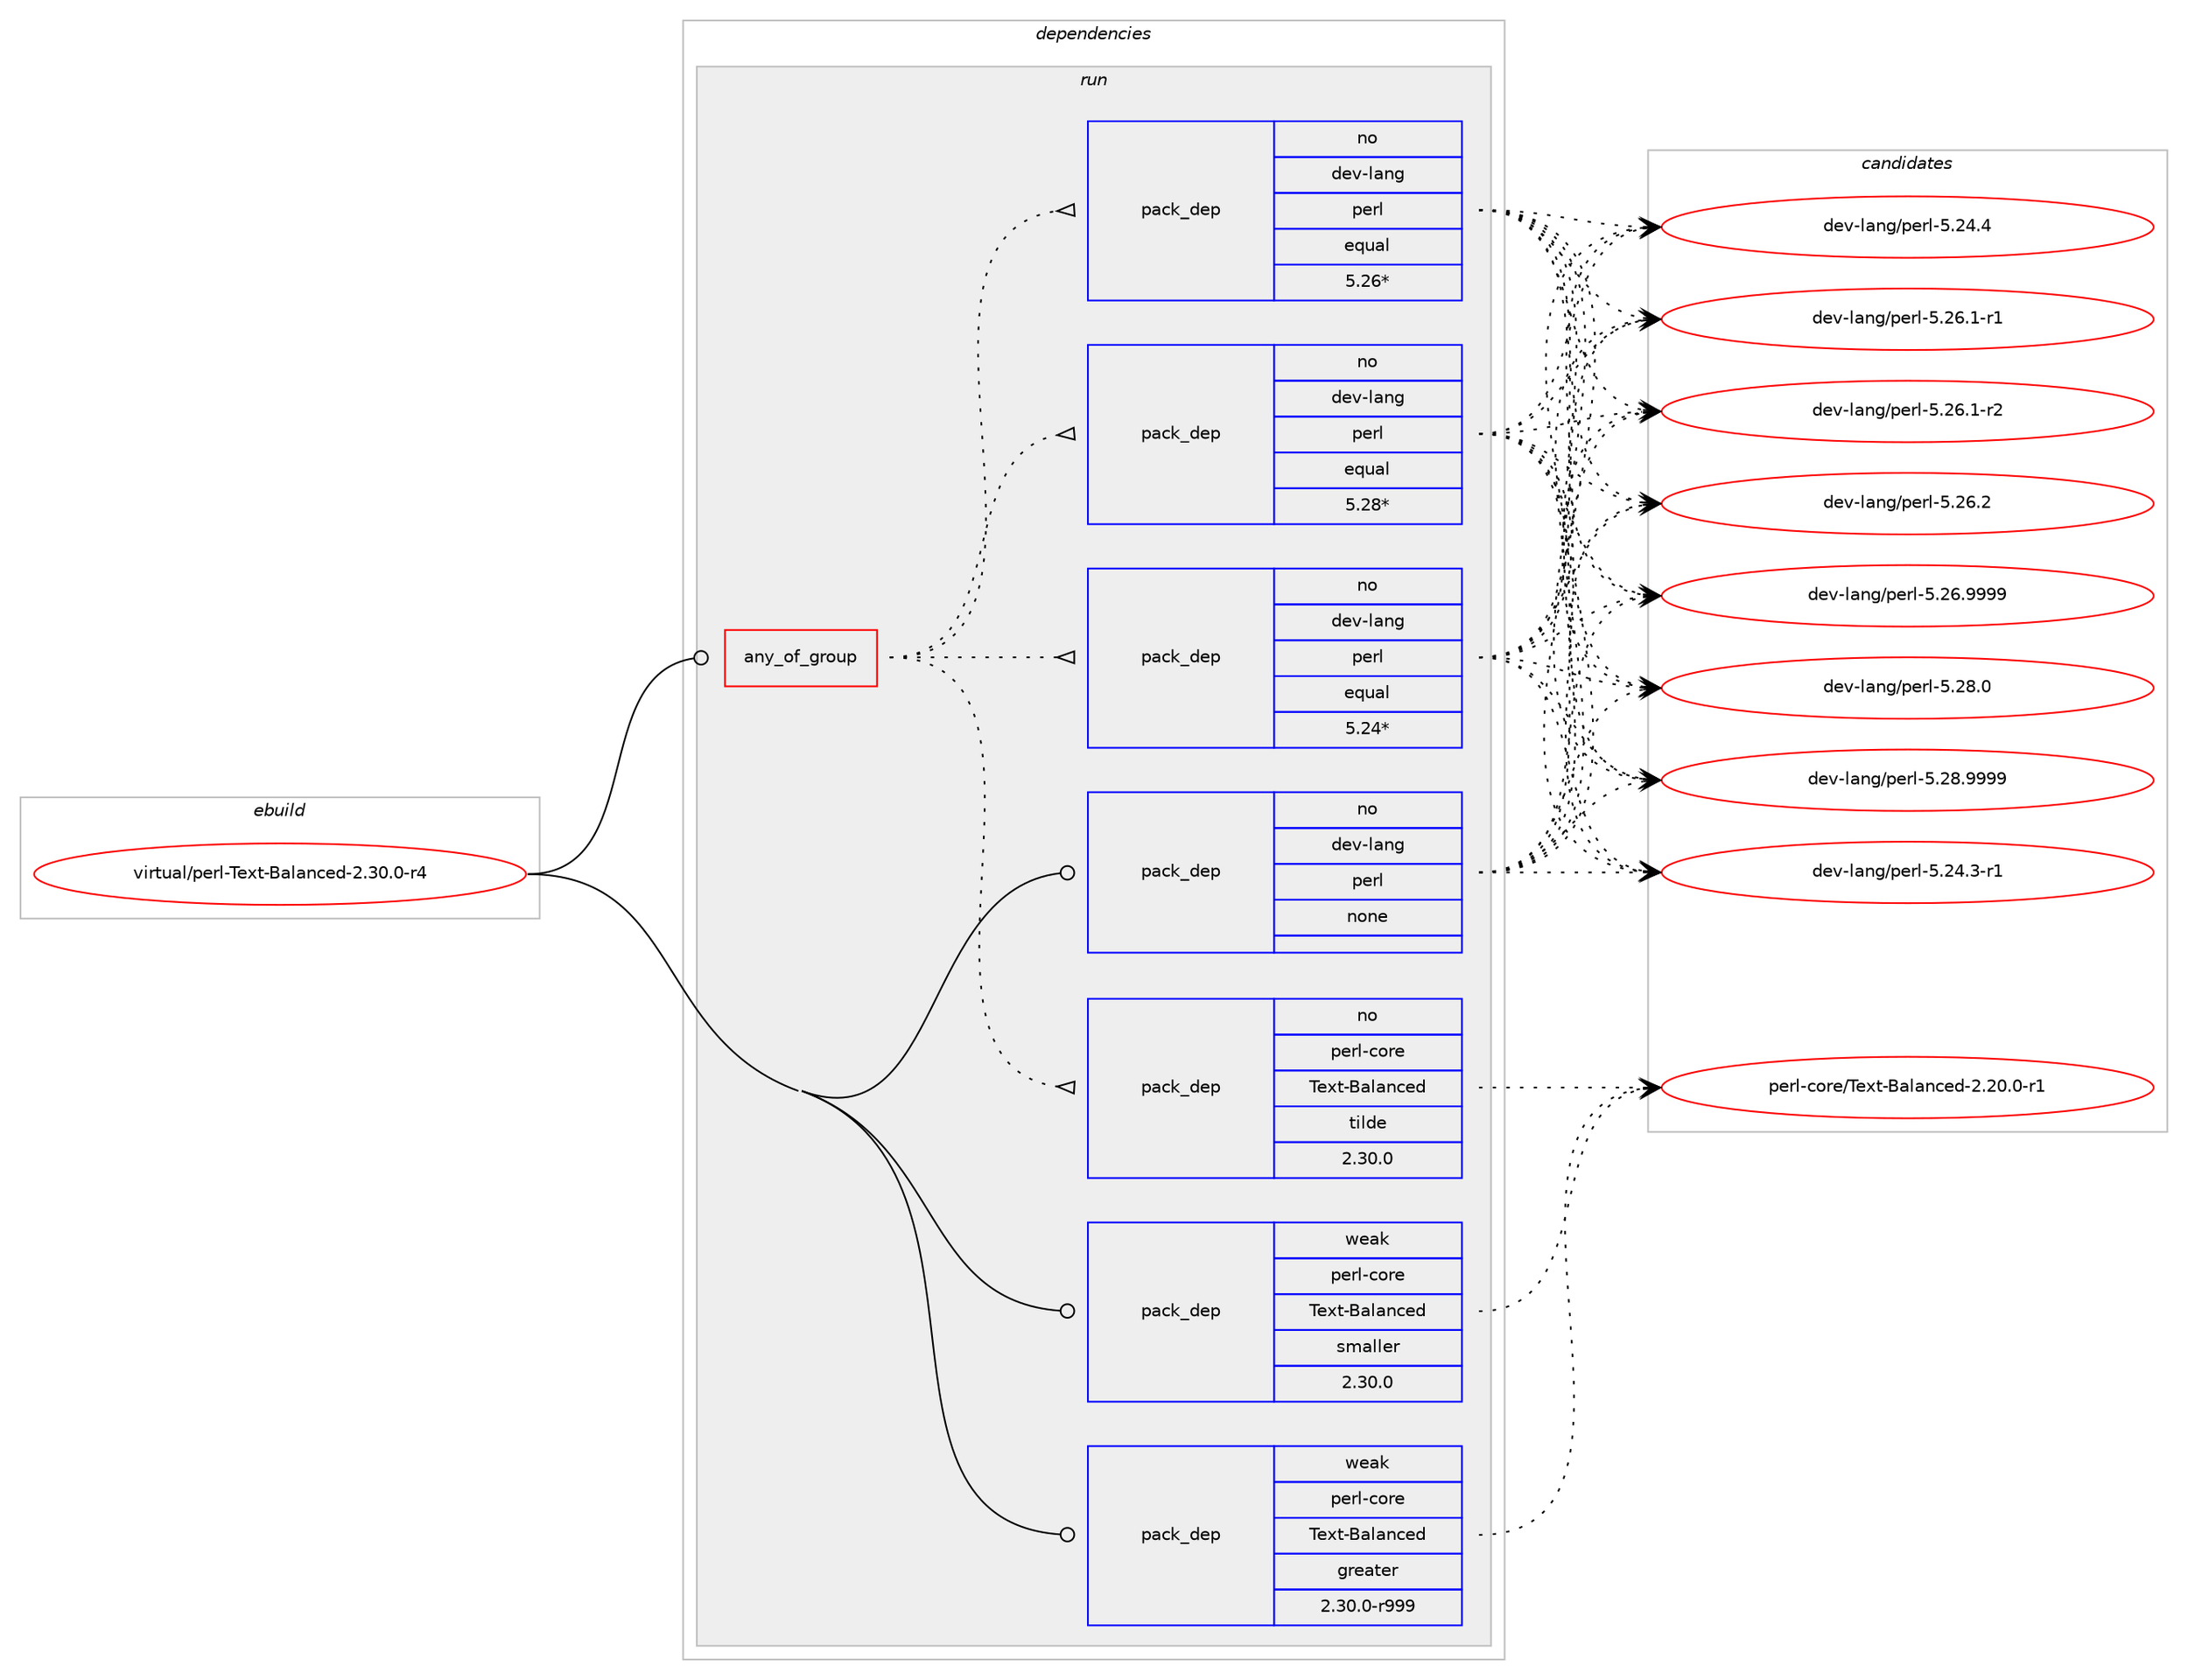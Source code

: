 digraph prolog {

# *************
# Graph options
# *************

newrank=true;
concentrate=true;
compound=true;
graph [rankdir=LR,fontname=Helvetica,fontsize=10,ranksep=1.5];#, ranksep=2.5, nodesep=0.2];
edge  [arrowhead=vee];
node  [fontname=Helvetica,fontsize=10];

# **********
# The ebuild
# **********

subgraph cluster_leftcol {
color=gray;
rank=same;
label=<<i>ebuild</i>>;
id [label="virtual/perl-Text-Balanced-2.30.0-r4", color=red, width=4, href="../virtual/perl-Text-Balanced-2.30.0-r4.svg"];
}

# ****************
# The dependencies
# ****************

subgraph cluster_midcol {
color=gray;
label=<<i>dependencies</i>>;
subgraph cluster_compile {
fillcolor="#eeeeee";
style=filled;
label=<<i>compile</i>>;
}
subgraph cluster_compileandrun {
fillcolor="#eeeeee";
style=filled;
label=<<i>compile and run</i>>;
}
subgraph cluster_run {
fillcolor="#eeeeee";
style=filled;
label=<<i>run</i>>;
subgraph any134 {
dependency3828 [label=<<TABLE BORDER="0" CELLBORDER="1" CELLSPACING="0" CELLPADDING="4"><TR><TD CELLPADDING="10">any_of_group</TD></TR></TABLE>>, shape=none, color=red];subgraph pack3155 {
dependency3829 [label=<<TABLE BORDER="0" CELLBORDER="1" CELLSPACING="0" CELLPADDING="4" WIDTH="220"><TR><TD ROWSPAN="6" CELLPADDING="30">pack_dep</TD></TR><TR><TD WIDTH="110">no</TD></TR><TR><TD>dev-lang</TD></TR><TR><TD>perl</TD></TR><TR><TD>equal</TD></TR><TR><TD>5.28*</TD></TR></TABLE>>, shape=none, color=blue];
}
dependency3828:e -> dependency3829:w [weight=20,style="dotted",arrowhead="oinv"];
subgraph pack3156 {
dependency3830 [label=<<TABLE BORDER="0" CELLBORDER="1" CELLSPACING="0" CELLPADDING="4" WIDTH="220"><TR><TD ROWSPAN="6" CELLPADDING="30">pack_dep</TD></TR><TR><TD WIDTH="110">no</TD></TR><TR><TD>dev-lang</TD></TR><TR><TD>perl</TD></TR><TR><TD>equal</TD></TR><TR><TD>5.26*</TD></TR></TABLE>>, shape=none, color=blue];
}
dependency3828:e -> dependency3830:w [weight=20,style="dotted",arrowhead="oinv"];
subgraph pack3157 {
dependency3831 [label=<<TABLE BORDER="0" CELLBORDER="1" CELLSPACING="0" CELLPADDING="4" WIDTH="220"><TR><TD ROWSPAN="6" CELLPADDING="30">pack_dep</TD></TR><TR><TD WIDTH="110">no</TD></TR><TR><TD>dev-lang</TD></TR><TR><TD>perl</TD></TR><TR><TD>equal</TD></TR><TR><TD>5.24*</TD></TR></TABLE>>, shape=none, color=blue];
}
dependency3828:e -> dependency3831:w [weight=20,style="dotted",arrowhead="oinv"];
subgraph pack3158 {
dependency3832 [label=<<TABLE BORDER="0" CELLBORDER="1" CELLSPACING="0" CELLPADDING="4" WIDTH="220"><TR><TD ROWSPAN="6" CELLPADDING="30">pack_dep</TD></TR><TR><TD WIDTH="110">no</TD></TR><TR><TD>perl-core</TD></TR><TR><TD>Text-Balanced</TD></TR><TR><TD>tilde</TD></TR><TR><TD>2.30.0</TD></TR></TABLE>>, shape=none, color=blue];
}
dependency3828:e -> dependency3832:w [weight=20,style="dotted",arrowhead="oinv"];
}
id:e -> dependency3828:w [weight=20,style="solid",arrowhead="odot"];
subgraph pack3159 {
dependency3833 [label=<<TABLE BORDER="0" CELLBORDER="1" CELLSPACING="0" CELLPADDING="4" WIDTH="220"><TR><TD ROWSPAN="6" CELLPADDING="30">pack_dep</TD></TR><TR><TD WIDTH="110">no</TD></TR><TR><TD>dev-lang</TD></TR><TR><TD>perl</TD></TR><TR><TD>none</TD></TR><TR><TD></TD></TR></TABLE>>, shape=none, color=blue];
}
id:e -> dependency3833:w [weight=20,style="solid",arrowhead="odot"];
subgraph pack3160 {
dependency3834 [label=<<TABLE BORDER="0" CELLBORDER="1" CELLSPACING="0" CELLPADDING="4" WIDTH="220"><TR><TD ROWSPAN="6" CELLPADDING="30">pack_dep</TD></TR><TR><TD WIDTH="110">weak</TD></TR><TR><TD>perl-core</TD></TR><TR><TD>Text-Balanced</TD></TR><TR><TD>greater</TD></TR><TR><TD>2.30.0-r999</TD></TR></TABLE>>, shape=none, color=blue];
}
id:e -> dependency3834:w [weight=20,style="solid",arrowhead="odot"];
subgraph pack3161 {
dependency3835 [label=<<TABLE BORDER="0" CELLBORDER="1" CELLSPACING="0" CELLPADDING="4" WIDTH="220"><TR><TD ROWSPAN="6" CELLPADDING="30">pack_dep</TD></TR><TR><TD WIDTH="110">weak</TD></TR><TR><TD>perl-core</TD></TR><TR><TD>Text-Balanced</TD></TR><TR><TD>smaller</TD></TR><TR><TD>2.30.0</TD></TR></TABLE>>, shape=none, color=blue];
}
id:e -> dependency3835:w [weight=20,style="solid",arrowhead="odot"];
}
}

# **************
# The candidates
# **************

subgraph cluster_choices {
rank=same;
color=gray;
label=<<i>candidates</i>>;

subgraph choice3155 {
color=black;
nodesep=1;
choice100101118451089711010347112101114108455346505246514511449 [label="dev-lang/perl-5.24.3-r1", color=red, width=4,href="../dev-lang/perl-5.24.3-r1.svg"];
choice10010111845108971101034711210111410845534650524652 [label="dev-lang/perl-5.24.4", color=red, width=4,href="../dev-lang/perl-5.24.4.svg"];
choice100101118451089711010347112101114108455346505446494511449 [label="dev-lang/perl-5.26.1-r1", color=red, width=4,href="../dev-lang/perl-5.26.1-r1.svg"];
choice100101118451089711010347112101114108455346505446494511450 [label="dev-lang/perl-5.26.1-r2", color=red, width=4,href="../dev-lang/perl-5.26.1-r2.svg"];
choice10010111845108971101034711210111410845534650544650 [label="dev-lang/perl-5.26.2", color=red, width=4,href="../dev-lang/perl-5.26.2.svg"];
choice10010111845108971101034711210111410845534650544657575757 [label="dev-lang/perl-5.26.9999", color=red, width=4,href="../dev-lang/perl-5.26.9999.svg"];
choice10010111845108971101034711210111410845534650564648 [label="dev-lang/perl-5.28.0", color=red, width=4,href="../dev-lang/perl-5.28.0.svg"];
choice10010111845108971101034711210111410845534650564657575757 [label="dev-lang/perl-5.28.9999", color=red, width=4,href="../dev-lang/perl-5.28.9999.svg"];
dependency3829:e -> choice100101118451089711010347112101114108455346505246514511449:w [style=dotted,weight="100"];
dependency3829:e -> choice10010111845108971101034711210111410845534650524652:w [style=dotted,weight="100"];
dependency3829:e -> choice100101118451089711010347112101114108455346505446494511449:w [style=dotted,weight="100"];
dependency3829:e -> choice100101118451089711010347112101114108455346505446494511450:w [style=dotted,weight="100"];
dependency3829:e -> choice10010111845108971101034711210111410845534650544650:w [style=dotted,weight="100"];
dependency3829:e -> choice10010111845108971101034711210111410845534650544657575757:w [style=dotted,weight="100"];
dependency3829:e -> choice10010111845108971101034711210111410845534650564648:w [style=dotted,weight="100"];
dependency3829:e -> choice10010111845108971101034711210111410845534650564657575757:w [style=dotted,weight="100"];
}
subgraph choice3156 {
color=black;
nodesep=1;
choice100101118451089711010347112101114108455346505246514511449 [label="dev-lang/perl-5.24.3-r1", color=red, width=4,href="../dev-lang/perl-5.24.3-r1.svg"];
choice10010111845108971101034711210111410845534650524652 [label="dev-lang/perl-5.24.4", color=red, width=4,href="../dev-lang/perl-5.24.4.svg"];
choice100101118451089711010347112101114108455346505446494511449 [label="dev-lang/perl-5.26.1-r1", color=red, width=4,href="../dev-lang/perl-5.26.1-r1.svg"];
choice100101118451089711010347112101114108455346505446494511450 [label="dev-lang/perl-5.26.1-r2", color=red, width=4,href="../dev-lang/perl-5.26.1-r2.svg"];
choice10010111845108971101034711210111410845534650544650 [label="dev-lang/perl-5.26.2", color=red, width=4,href="../dev-lang/perl-5.26.2.svg"];
choice10010111845108971101034711210111410845534650544657575757 [label="dev-lang/perl-5.26.9999", color=red, width=4,href="../dev-lang/perl-5.26.9999.svg"];
choice10010111845108971101034711210111410845534650564648 [label="dev-lang/perl-5.28.0", color=red, width=4,href="../dev-lang/perl-5.28.0.svg"];
choice10010111845108971101034711210111410845534650564657575757 [label="dev-lang/perl-5.28.9999", color=red, width=4,href="../dev-lang/perl-5.28.9999.svg"];
dependency3830:e -> choice100101118451089711010347112101114108455346505246514511449:w [style=dotted,weight="100"];
dependency3830:e -> choice10010111845108971101034711210111410845534650524652:w [style=dotted,weight="100"];
dependency3830:e -> choice100101118451089711010347112101114108455346505446494511449:w [style=dotted,weight="100"];
dependency3830:e -> choice100101118451089711010347112101114108455346505446494511450:w [style=dotted,weight="100"];
dependency3830:e -> choice10010111845108971101034711210111410845534650544650:w [style=dotted,weight="100"];
dependency3830:e -> choice10010111845108971101034711210111410845534650544657575757:w [style=dotted,weight="100"];
dependency3830:e -> choice10010111845108971101034711210111410845534650564648:w [style=dotted,weight="100"];
dependency3830:e -> choice10010111845108971101034711210111410845534650564657575757:w [style=dotted,weight="100"];
}
subgraph choice3157 {
color=black;
nodesep=1;
choice100101118451089711010347112101114108455346505246514511449 [label="dev-lang/perl-5.24.3-r1", color=red, width=4,href="../dev-lang/perl-5.24.3-r1.svg"];
choice10010111845108971101034711210111410845534650524652 [label="dev-lang/perl-5.24.4", color=red, width=4,href="../dev-lang/perl-5.24.4.svg"];
choice100101118451089711010347112101114108455346505446494511449 [label="dev-lang/perl-5.26.1-r1", color=red, width=4,href="../dev-lang/perl-5.26.1-r1.svg"];
choice100101118451089711010347112101114108455346505446494511450 [label="dev-lang/perl-5.26.1-r2", color=red, width=4,href="../dev-lang/perl-5.26.1-r2.svg"];
choice10010111845108971101034711210111410845534650544650 [label="dev-lang/perl-5.26.2", color=red, width=4,href="../dev-lang/perl-5.26.2.svg"];
choice10010111845108971101034711210111410845534650544657575757 [label="dev-lang/perl-5.26.9999", color=red, width=4,href="../dev-lang/perl-5.26.9999.svg"];
choice10010111845108971101034711210111410845534650564648 [label="dev-lang/perl-5.28.0", color=red, width=4,href="../dev-lang/perl-5.28.0.svg"];
choice10010111845108971101034711210111410845534650564657575757 [label="dev-lang/perl-5.28.9999", color=red, width=4,href="../dev-lang/perl-5.28.9999.svg"];
dependency3831:e -> choice100101118451089711010347112101114108455346505246514511449:w [style=dotted,weight="100"];
dependency3831:e -> choice10010111845108971101034711210111410845534650524652:w [style=dotted,weight="100"];
dependency3831:e -> choice100101118451089711010347112101114108455346505446494511449:w [style=dotted,weight="100"];
dependency3831:e -> choice100101118451089711010347112101114108455346505446494511450:w [style=dotted,weight="100"];
dependency3831:e -> choice10010111845108971101034711210111410845534650544650:w [style=dotted,weight="100"];
dependency3831:e -> choice10010111845108971101034711210111410845534650544657575757:w [style=dotted,weight="100"];
dependency3831:e -> choice10010111845108971101034711210111410845534650564648:w [style=dotted,weight="100"];
dependency3831:e -> choice10010111845108971101034711210111410845534650564657575757:w [style=dotted,weight="100"];
}
subgraph choice3158 {
color=black;
nodesep=1;
choice112101114108459911111410147841011201164566971089711099101100455046504846484511449 [label="perl-core/Text-Balanced-2.20.0-r1", color=red, width=4,href="../perl-core/Text-Balanced-2.20.0-r1.svg"];
dependency3832:e -> choice112101114108459911111410147841011201164566971089711099101100455046504846484511449:w [style=dotted,weight="100"];
}
subgraph choice3159 {
color=black;
nodesep=1;
choice100101118451089711010347112101114108455346505246514511449 [label="dev-lang/perl-5.24.3-r1", color=red, width=4,href="../dev-lang/perl-5.24.3-r1.svg"];
choice10010111845108971101034711210111410845534650524652 [label="dev-lang/perl-5.24.4", color=red, width=4,href="../dev-lang/perl-5.24.4.svg"];
choice100101118451089711010347112101114108455346505446494511449 [label="dev-lang/perl-5.26.1-r1", color=red, width=4,href="../dev-lang/perl-5.26.1-r1.svg"];
choice100101118451089711010347112101114108455346505446494511450 [label="dev-lang/perl-5.26.1-r2", color=red, width=4,href="../dev-lang/perl-5.26.1-r2.svg"];
choice10010111845108971101034711210111410845534650544650 [label="dev-lang/perl-5.26.2", color=red, width=4,href="../dev-lang/perl-5.26.2.svg"];
choice10010111845108971101034711210111410845534650544657575757 [label="dev-lang/perl-5.26.9999", color=red, width=4,href="../dev-lang/perl-5.26.9999.svg"];
choice10010111845108971101034711210111410845534650564648 [label="dev-lang/perl-5.28.0", color=red, width=4,href="../dev-lang/perl-5.28.0.svg"];
choice10010111845108971101034711210111410845534650564657575757 [label="dev-lang/perl-5.28.9999", color=red, width=4,href="../dev-lang/perl-5.28.9999.svg"];
dependency3833:e -> choice100101118451089711010347112101114108455346505246514511449:w [style=dotted,weight="100"];
dependency3833:e -> choice10010111845108971101034711210111410845534650524652:w [style=dotted,weight="100"];
dependency3833:e -> choice100101118451089711010347112101114108455346505446494511449:w [style=dotted,weight="100"];
dependency3833:e -> choice100101118451089711010347112101114108455346505446494511450:w [style=dotted,weight="100"];
dependency3833:e -> choice10010111845108971101034711210111410845534650544650:w [style=dotted,weight="100"];
dependency3833:e -> choice10010111845108971101034711210111410845534650544657575757:w [style=dotted,weight="100"];
dependency3833:e -> choice10010111845108971101034711210111410845534650564648:w [style=dotted,weight="100"];
dependency3833:e -> choice10010111845108971101034711210111410845534650564657575757:w [style=dotted,weight="100"];
}
subgraph choice3160 {
color=black;
nodesep=1;
choice112101114108459911111410147841011201164566971089711099101100455046504846484511449 [label="perl-core/Text-Balanced-2.20.0-r1", color=red, width=4,href="../perl-core/Text-Balanced-2.20.0-r1.svg"];
dependency3834:e -> choice112101114108459911111410147841011201164566971089711099101100455046504846484511449:w [style=dotted,weight="100"];
}
subgraph choice3161 {
color=black;
nodesep=1;
choice112101114108459911111410147841011201164566971089711099101100455046504846484511449 [label="perl-core/Text-Balanced-2.20.0-r1", color=red, width=4,href="../perl-core/Text-Balanced-2.20.0-r1.svg"];
dependency3835:e -> choice112101114108459911111410147841011201164566971089711099101100455046504846484511449:w [style=dotted,weight="100"];
}
}

}
